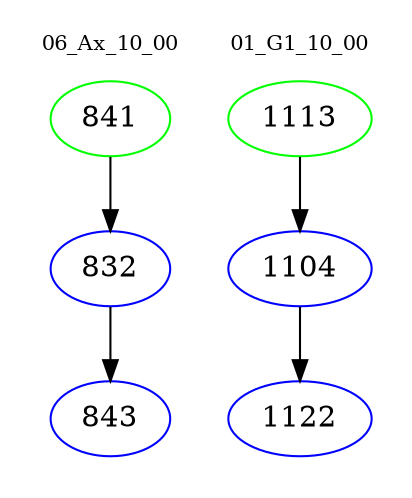 digraph{
subgraph cluster_0 {
color = white
label = "06_Ax_10_00";
fontsize=10;
T0_841 [label="841", color="green"]
T0_841 -> T0_832 [color="black"]
T0_832 [label="832", color="blue"]
T0_832 -> T0_843 [color="black"]
T0_843 [label="843", color="blue"]
}
subgraph cluster_1 {
color = white
label = "01_G1_10_00";
fontsize=10;
T1_1113 [label="1113", color="green"]
T1_1113 -> T1_1104 [color="black"]
T1_1104 [label="1104", color="blue"]
T1_1104 -> T1_1122 [color="black"]
T1_1122 [label="1122", color="blue"]
}
}
